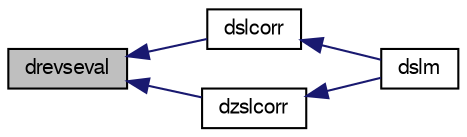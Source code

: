 digraph "drevseval"
{
  edge [fontname="FreeSans",fontsize="10",labelfontname="FreeSans",labelfontsize="10"];
  node [fontname="FreeSans",fontsize="10",shape=record];
  rankdir="LR";
  Node1 [label="drevseval",height=0.2,width=0.4,color="black", fillcolor="grey75", style="filled", fontcolor="black"];
  Node1 -> Node2 [dir="back",color="midnightblue",fontsize="10",style="solid",fontname="FreeSans"];
  Node2 [label="dslcorr",height=0.2,width=0.4,color="black", fillcolor="white", style="filled",URL="$dslcorr_8f90.html#ad03cab90ee9581318be8a06a3000facf",tooltip=" DSLCORR computes the Lagueree correction term of real polynomial with real root approximation, while ``dividing out&#39;&#39; previously computed roots.  "];
  Node2 -> Node3 [dir="back",color="midnightblue",fontsize="10",style="solid",fontname="FreeSans"];
  Node3 [label="dslm",height=0.2,width=0.4,color="black", fillcolor="white", style="filled",URL="$dslm_8f90.html#a7809ea1685268dcc45fbd3de77420416",tooltip=" DSLM simultaneously computes the roots of a real polynomial.  "];
  Node1 -> Node4 [dir="back",color="midnightblue",fontsize="10",style="solid",fontname="FreeSans"];
  Node4 [label="dzslcorr",height=0.2,width=0.4,color="black", fillcolor="white", style="filled",URL="$dzslcorr_8f90.html#a4c956eab6ffa718951fdb69fe398497a",tooltip=" DZSLCORR computes the Lagueree correction term of a real polynomial with complex root approximation..."];
  Node4 -> Node3 [dir="back",color="midnightblue",fontsize="10",style="solid",fontname="FreeSans"];
}
